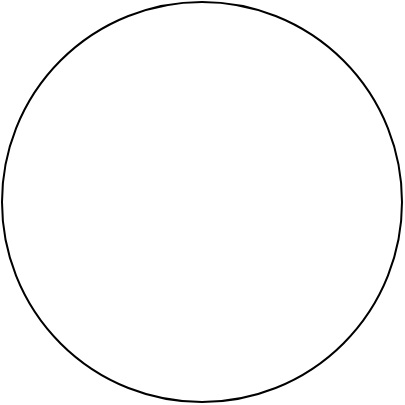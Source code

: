 <mxfile version="21.7.2" type="device">
  <diagram name="Page-1" id="nP1gzTq1tWXWRRxOdTzs">
    <mxGraphModel dx="1290" dy="534" grid="1" gridSize="10" guides="1" tooltips="1" connect="1" arrows="1" fold="1" page="1" pageScale="1" pageWidth="850" pageHeight="1100" math="0" shadow="0">
      <root>
        <mxCell id="0" />
        <mxCell id="1" parent="0" />
        <mxCell id="CzLeLKO3ValBxzgq3_Bo-1" value="" style="ellipse;whiteSpace=wrap;html=1;aspect=fixed;" vertex="1" parent="1">
          <mxGeometry x="260" y="240" width="200" height="200" as="geometry" />
        </mxCell>
      </root>
    </mxGraphModel>
  </diagram>
</mxfile>
